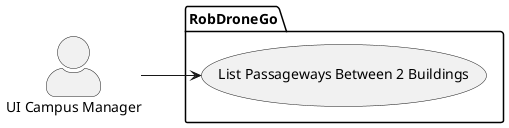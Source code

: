 @startuml
left to right direction

skinparam actorStyle awesome

actor "UI Campus Manager" as CM


package  RobDroneGo  {
  
    usecase "List Passageways Between 2 Buildings" as UC12
  
}

CM --> UC12

@enduml
